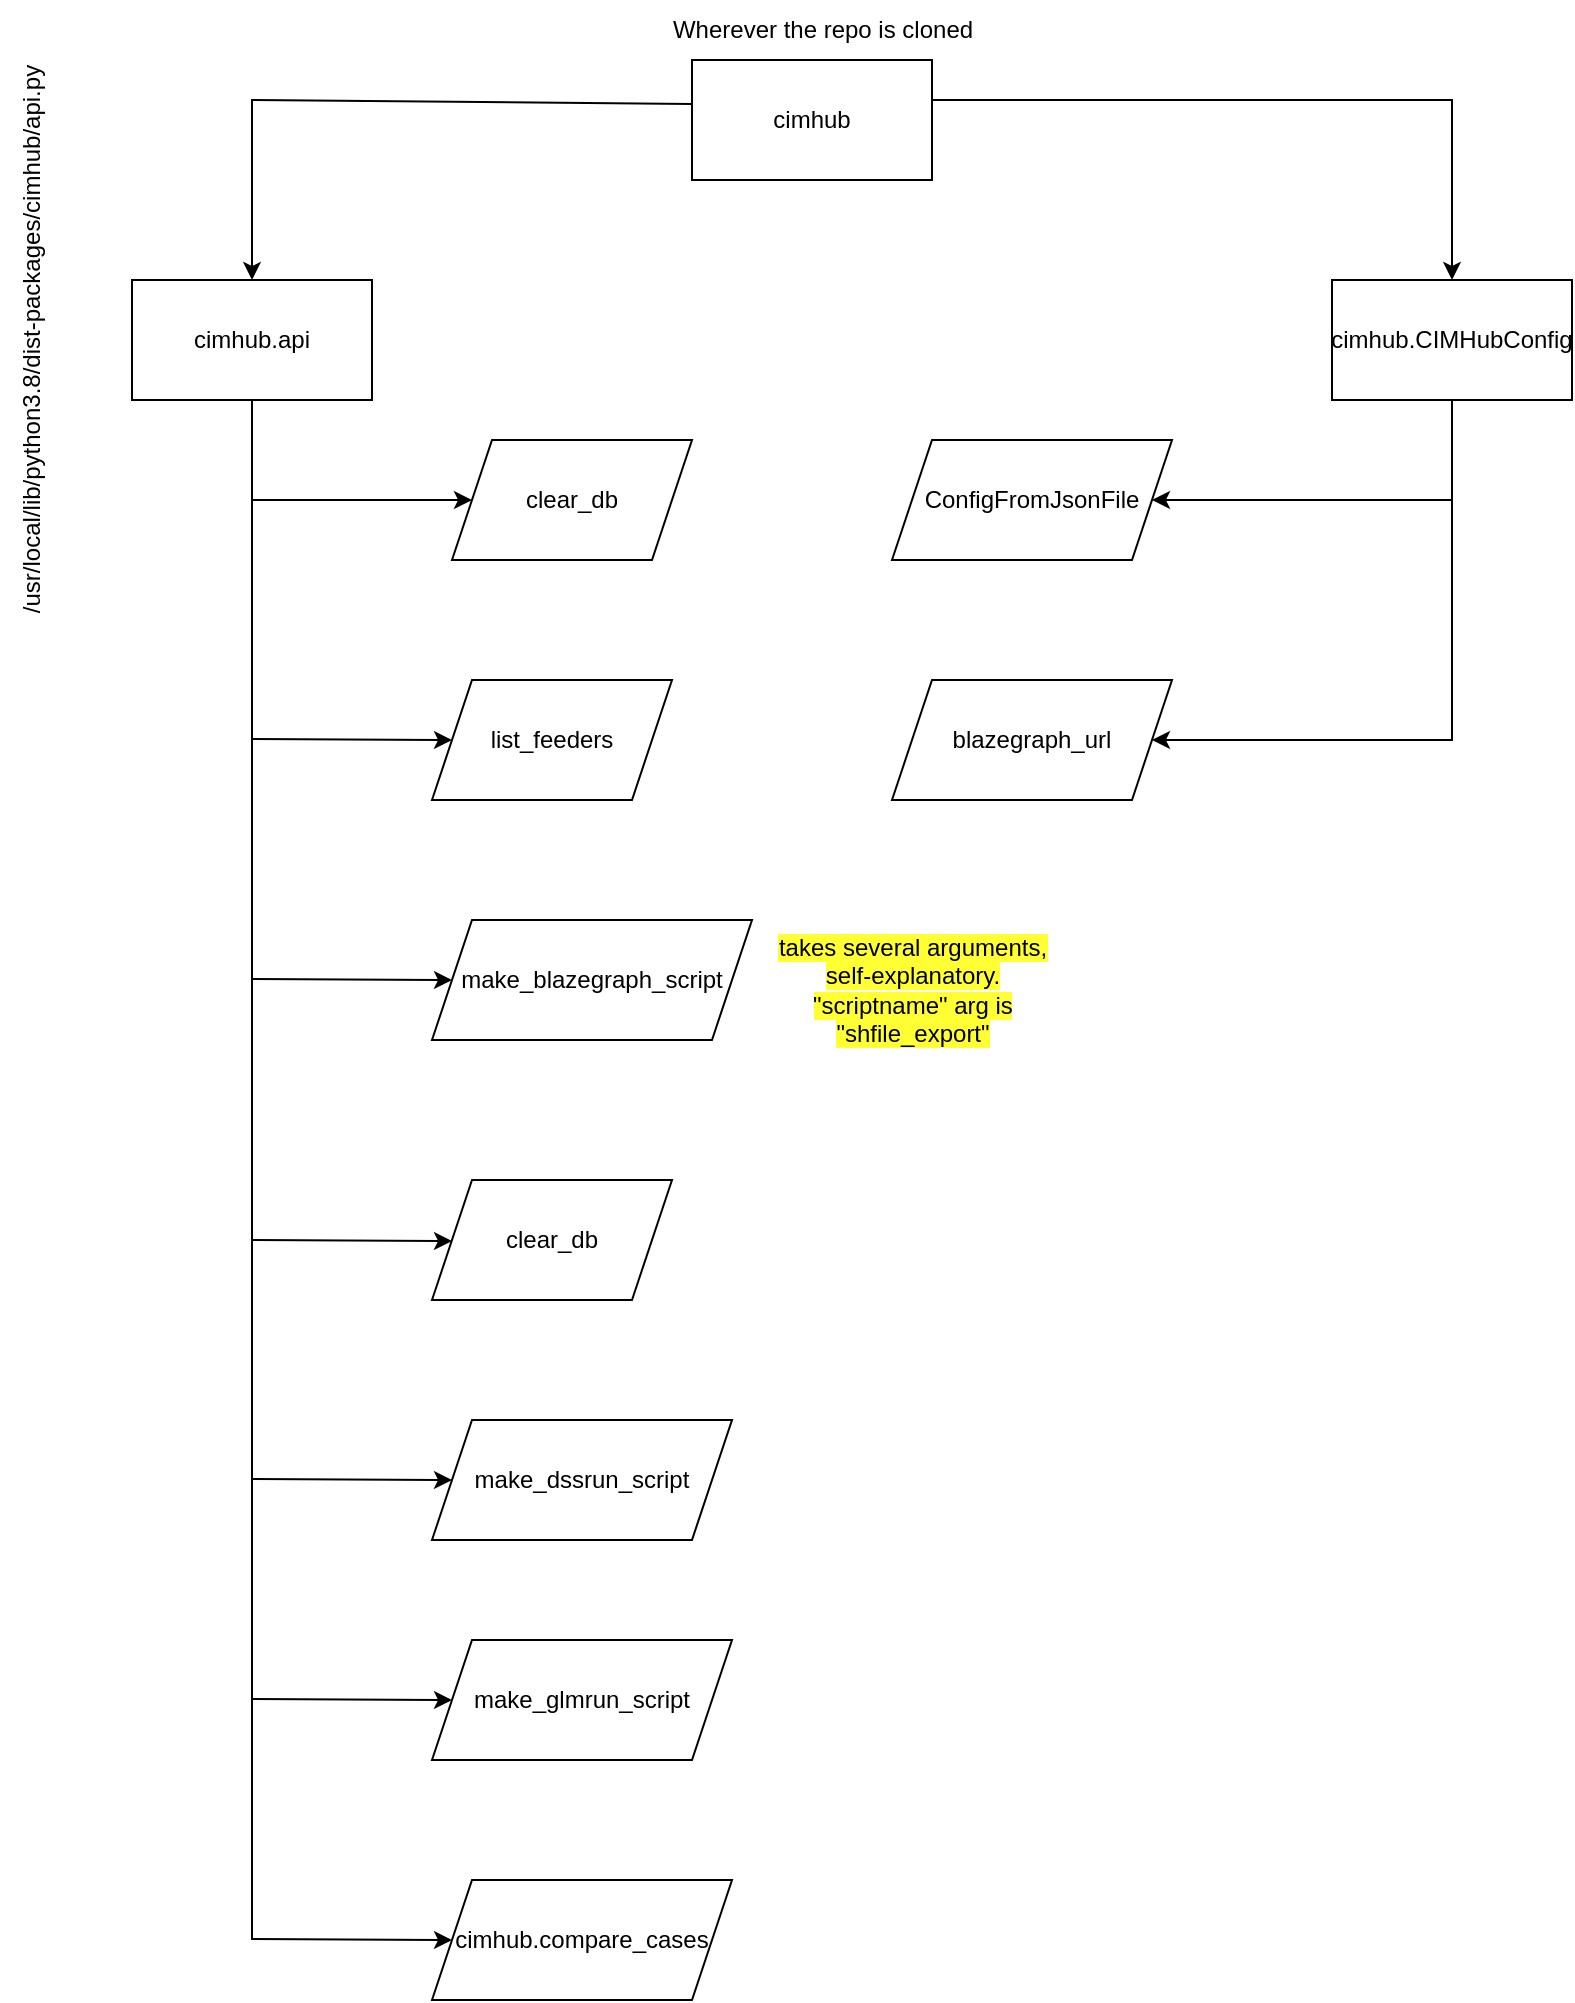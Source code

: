 <mxfile version="20.4.1" type="device"><diagram id="otBdlBMGVcBVCF0sho5Z" name="Page-1"><mxGraphModel dx="1422" dy="750" grid="1" gridSize="10" guides="1" tooltips="1" connect="1" arrows="1" fold="1" page="1" pageScale="1" pageWidth="850" pageHeight="1100" math="0" shadow="0"><root><mxCell id="0"/><mxCell id="1" parent="0"/><mxCell id="V-6nV4b743nCc0V6u_Do-1" value="cimhub" style="rounded=0;whiteSpace=wrap;html=1;" vertex="1" parent="1"><mxGeometry x="360" y="100" width="120" height="60" as="geometry"/></mxCell><mxCell id="V-6nV4b743nCc0V6u_Do-2" value="Wherever the repo is cloned" style="text;html=1;align=center;verticalAlign=middle;resizable=0;points=[];autosize=1;strokeColor=none;fillColor=none;" vertex="1" parent="1"><mxGeometry x="340" y="70" width="170" height="30" as="geometry"/></mxCell><mxCell id="V-6nV4b743nCc0V6u_Do-3" value="cimhub.api" style="rounded=0;whiteSpace=wrap;html=1;" vertex="1" parent="1"><mxGeometry x="80" y="210" width="120" height="60" as="geometry"/></mxCell><mxCell id="V-6nV4b743nCc0V6u_Do-4" value="/usr/local/lib/python3.8/dist-packages/cimhub/api.py" style="text;html=1;align=center;verticalAlign=middle;resizable=0;points=[];autosize=1;strokeColor=none;fillColor=none;rotation=-90;" vertex="1" parent="1"><mxGeometry x="-120" y="225" width="300" height="30" as="geometry"/></mxCell><mxCell id="V-6nV4b743nCc0V6u_Do-5" value="" style="endArrow=classic;html=1;rounded=0;exitX=0;exitY=0.367;exitDx=0;exitDy=0;entryX=0.5;entryY=0;entryDx=0;entryDy=0;exitPerimeter=0;" edge="1" parent="1" source="V-6nV4b743nCc0V6u_Do-1" target="V-6nV4b743nCc0V6u_Do-3"><mxGeometry width="50" height="50" relative="1" as="geometry"><mxPoint x="400" y="500" as="sourcePoint"/><mxPoint x="450" y="450" as="targetPoint"/><Array as="points"><mxPoint x="140" y="120"/></Array></mxGeometry></mxCell><mxCell id="V-6nV4b743nCc0V6u_Do-6" value="" style="endArrow=classic;html=1;rounded=0;entryX=0.5;entryY=0;entryDx=0;entryDy=0;" edge="1" parent="1" target="V-6nV4b743nCc0V6u_Do-7"><mxGeometry width="50" height="50" relative="1" as="geometry"><mxPoint x="480" y="120" as="sourcePoint"/><mxPoint x="650" y="235" as="targetPoint"/><Array as="points"><mxPoint x="580" y="120"/><mxPoint x="700" y="120"/><mxPoint x="740" y="120"/></Array></mxGeometry></mxCell><mxCell id="V-6nV4b743nCc0V6u_Do-7" value="cimhub.CIMHubConfig" style="rounded=0;whiteSpace=wrap;html=1;" vertex="1" parent="1"><mxGeometry x="680" y="210" width="120" height="60" as="geometry"/></mxCell><mxCell id="V-6nV4b743nCc0V6u_Do-8" value="" style="endArrow=none;html=1;rounded=0;entryX=0.5;entryY=1;entryDx=0;entryDy=0;" edge="1" parent="1" target="V-6nV4b743nCc0V6u_Do-3"><mxGeometry width="50" height="50" relative="1" as="geometry"><mxPoint x="140" y="1040" as="sourcePoint"/><mxPoint x="450" y="450" as="targetPoint"/></mxGeometry></mxCell><mxCell id="V-6nV4b743nCc0V6u_Do-9" value="clear_db" style="shape=parallelogram;perimeter=parallelogramPerimeter;whiteSpace=wrap;html=1;fixedSize=1;" vertex="1" parent="1"><mxGeometry x="240" y="290" width="120" height="60" as="geometry"/></mxCell><mxCell id="V-6nV4b743nCc0V6u_Do-10" value="" style="endArrow=classic;html=1;rounded=0;entryX=0;entryY=0.5;entryDx=0;entryDy=0;" edge="1" parent="1" target="V-6nV4b743nCc0V6u_Do-9"><mxGeometry width="50" height="50" relative="1" as="geometry"><mxPoint x="140" y="320" as="sourcePoint"/><mxPoint x="450" y="450" as="targetPoint"/></mxGeometry></mxCell><mxCell id="V-6nV4b743nCc0V6u_Do-12" value="list_feeders" style="shape=parallelogram;perimeter=parallelogramPerimeter;whiteSpace=wrap;html=1;fixedSize=1;" vertex="1" parent="1"><mxGeometry x="230" y="410" width="120" height="60" as="geometry"/></mxCell><mxCell id="V-6nV4b743nCc0V6u_Do-13" value="" style="endArrow=classic;html=1;rounded=0;" edge="1" parent="1"><mxGeometry width="50" height="50" relative="1" as="geometry"><mxPoint x="140" y="439.5" as="sourcePoint"/><mxPoint x="240" y="440" as="targetPoint"/></mxGeometry></mxCell><mxCell id="V-6nV4b743nCc0V6u_Do-14" value="make_blazegraph_script" style="shape=parallelogram;perimeter=parallelogramPerimeter;whiteSpace=wrap;html=1;fixedSize=1;" vertex="1" parent="1"><mxGeometry x="230" y="530" width="160" height="60" as="geometry"/></mxCell><mxCell id="V-6nV4b743nCc0V6u_Do-15" value="clear_db" style="shape=parallelogram;perimeter=parallelogramPerimeter;whiteSpace=wrap;html=1;fixedSize=1;" vertex="1" parent="1"><mxGeometry x="230" y="660" width="120" height="60" as="geometry"/></mxCell><mxCell id="V-6nV4b743nCc0V6u_Do-16" value="make_dssrun_script" style="shape=parallelogram;perimeter=parallelogramPerimeter;whiteSpace=wrap;html=1;fixedSize=1;" vertex="1" parent="1"><mxGeometry x="230" y="780" width="150" height="60" as="geometry"/></mxCell><mxCell id="V-6nV4b743nCc0V6u_Do-18" value="" style="endArrow=classic;html=1;rounded=0;" edge="1" parent="1"><mxGeometry width="50" height="50" relative="1" as="geometry"><mxPoint x="140" y="559.5" as="sourcePoint"/><mxPoint x="240" y="560" as="targetPoint"/></mxGeometry></mxCell><mxCell id="V-6nV4b743nCc0V6u_Do-19" value="" style="endArrow=classic;html=1;rounded=0;" edge="1" parent="1"><mxGeometry width="50" height="50" relative="1" as="geometry"><mxPoint x="140" y="690" as="sourcePoint"/><mxPoint x="240" y="690.5" as="targetPoint"/></mxGeometry></mxCell><mxCell id="V-6nV4b743nCc0V6u_Do-20" value="" style="endArrow=classic;html=1;rounded=0;" edge="1" parent="1"><mxGeometry width="50" height="50" relative="1" as="geometry"><mxPoint x="140" y="809.5" as="sourcePoint"/><mxPoint x="240" y="810" as="targetPoint"/></mxGeometry></mxCell><mxCell id="V-6nV4b743nCc0V6u_Do-21" value="make_glmrun_script" style="shape=parallelogram;perimeter=parallelogramPerimeter;whiteSpace=wrap;html=1;fixedSize=1;" vertex="1" parent="1"><mxGeometry x="230" y="890" width="150" height="60" as="geometry"/></mxCell><mxCell id="V-6nV4b743nCc0V6u_Do-22" value="" style="endArrow=classic;html=1;rounded=0;" edge="1" parent="1"><mxGeometry width="50" height="50" relative="1" as="geometry"><mxPoint x="140" y="919.5" as="sourcePoint"/><mxPoint x="240" y="920" as="targetPoint"/></mxGeometry></mxCell><mxCell id="V-6nV4b743nCc0V6u_Do-23" value="cimhub.compare_cases" style="shape=parallelogram;perimeter=parallelogramPerimeter;whiteSpace=wrap;html=1;fixedSize=1;" vertex="1" parent="1"><mxGeometry x="230" y="1010" width="150" height="60" as="geometry"/></mxCell><mxCell id="V-6nV4b743nCc0V6u_Do-24" value="" style="endArrow=classic;html=1;rounded=0;" edge="1" parent="1"><mxGeometry width="50" height="50" relative="1" as="geometry"><mxPoint x="140" y="1039.5" as="sourcePoint"/><mxPoint x="240" y="1040" as="targetPoint"/></mxGeometry></mxCell><mxCell id="V-6nV4b743nCc0V6u_Do-25" value="ConfigFromJsonFile" style="shape=parallelogram;perimeter=parallelogramPerimeter;whiteSpace=wrap;html=1;fixedSize=1;" vertex="1" parent="1"><mxGeometry x="460" y="290" width="140" height="60" as="geometry"/></mxCell><mxCell id="V-6nV4b743nCc0V6u_Do-27" value="" style="endArrow=classic;html=1;rounded=0;exitX=0.5;exitY=1;exitDx=0;exitDy=0;entryX=1;entryY=0.5;entryDx=0;entryDy=0;" edge="1" parent="1" source="V-6nV4b743nCc0V6u_Do-7" target="V-6nV4b743nCc0V6u_Do-25"><mxGeometry width="50" height="50" relative="1" as="geometry"><mxPoint x="700" y="410" as="sourcePoint"/><mxPoint x="750" y="360" as="targetPoint"/><Array as="points"><mxPoint x="740" y="320"/></Array></mxGeometry></mxCell><mxCell id="V-6nV4b743nCc0V6u_Do-28" value="blazegraph_url" style="shape=parallelogram;perimeter=parallelogramPerimeter;whiteSpace=wrap;html=1;fixedSize=1;" vertex="1" parent="1"><mxGeometry x="460" y="410" width="140" height="60" as="geometry"/></mxCell><mxCell id="V-6nV4b743nCc0V6u_Do-29" value="" style="endArrow=classic;html=1;rounded=0;entryX=1;entryY=0.5;entryDx=0;entryDy=0;" edge="1" parent="1"><mxGeometry width="50" height="50" relative="1" as="geometry"><mxPoint x="740" y="320" as="sourcePoint"/><mxPoint x="590" y="440" as="targetPoint"/><Array as="points"><mxPoint x="740" y="440"/></Array></mxGeometry></mxCell><mxCell id="V-6nV4b743nCc0V6u_Do-30" value="&lt;span style=&quot;background-color: rgb(255, 255, 51);&quot;&gt;takes several arguments, &lt;br&gt;self-explanatory.&lt;br&gt; &quot;scriptname&quot; arg is&lt;br&gt; &quot;shfile_export&quot;&lt;/span&gt;" style="text;html=1;align=center;verticalAlign=middle;resizable=0;points=[];autosize=1;strokeColor=none;fillColor=none;" vertex="1" parent="1"><mxGeometry x="390" y="530" width="160" height="70" as="geometry"/></mxCell></root></mxGraphModel></diagram></mxfile>